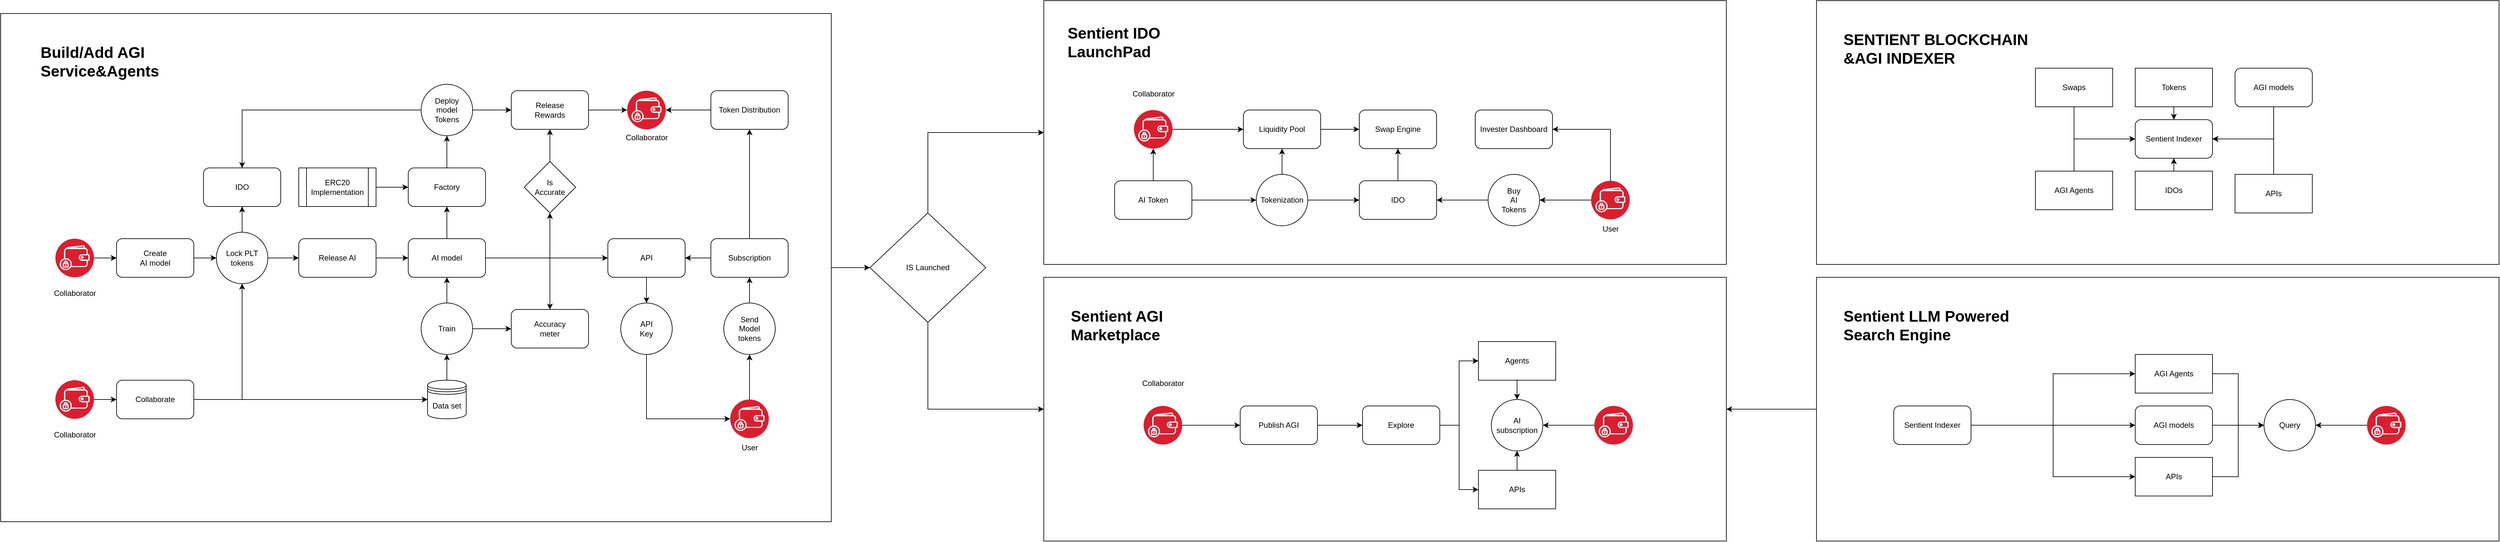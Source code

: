 <mxfile version="24.2.5" type="github">
  <diagram name="Page-1" id="YrOskQe17YLazxtHrfp5">
    <mxGraphModel dx="6420" dy="2750" grid="1" gridSize="10" guides="1" tooltips="1" connect="1" arrows="1" fold="1" page="1" pageScale="1" pageWidth="850" pageHeight="1100" math="0" shadow="0">
      <root>
        <mxCell id="0" />
        <mxCell id="1" parent="0" />
        <mxCell id="7WVFWJdHCGWR4x5RcrIQ-87" value="" style="rounded=0;whiteSpace=wrap;html=1;" vertex="1" parent="1">
          <mxGeometry x="820" y="130" width="1060" height="410" as="geometry" />
        </mxCell>
        <mxCell id="7WVFWJdHCGWR4x5RcrIQ-122" value="" style="edgeStyle=orthogonalEdgeStyle;rounded=0;orthogonalLoop=1;jettySize=auto;html=1;" edge="1" parent="1" source="7WVFWJdHCGWR4x5RcrIQ-3" target="7WVFWJdHCGWR4x5RcrIQ-63">
          <mxGeometry relative="1" as="geometry" />
        </mxCell>
        <mxCell id="7WVFWJdHCGWR4x5RcrIQ-3" value="" style="rounded=0;whiteSpace=wrap;html=1;" vertex="1" parent="1">
          <mxGeometry x="-800" y="150" width="1290" height="790" as="geometry" />
        </mxCell>
        <mxCell id="qkLTvaKcJclY-IIzOnDz-3" value="" style="edgeStyle=orthogonalEdgeStyle;rounded=0;orthogonalLoop=1;jettySize=auto;html=1;" parent="1" source="qkLTvaKcJclY-IIzOnDz-1" target="qkLTvaKcJclY-IIzOnDz-2" edge="1">
          <mxGeometry relative="1" as="geometry" />
        </mxCell>
        <mxCell id="qkLTvaKcJclY-IIzOnDz-1" value="Create&lt;br&gt;AI model" style="rounded=1;whiteSpace=wrap;html=1;" parent="1" vertex="1">
          <mxGeometry x="-620" y="500" width="120" height="60" as="geometry" />
        </mxCell>
        <mxCell id="qkLTvaKcJclY-IIzOnDz-36" value="" style="edgeStyle=orthogonalEdgeStyle;rounded=0;orthogonalLoop=1;jettySize=auto;html=1;" parent="1" source="qkLTvaKcJclY-IIzOnDz-2" target="qkLTvaKcJclY-IIzOnDz-34" edge="1">
          <mxGeometry relative="1" as="geometry" />
        </mxCell>
        <mxCell id="qkLTvaKcJclY-IIzOnDz-38" value="" style="edgeStyle=orthogonalEdgeStyle;rounded=0;orthogonalLoop=1;jettySize=auto;html=1;" parent="1" source="qkLTvaKcJclY-IIzOnDz-2" target="qkLTvaKcJclY-IIzOnDz-37" edge="1">
          <mxGeometry relative="1" as="geometry" />
        </mxCell>
        <mxCell id="qkLTvaKcJclY-IIzOnDz-2" value="Lock PLT tokens" style="ellipse;whiteSpace=wrap;html=1;aspect=fixed;" parent="1" vertex="1">
          <mxGeometry x="-465" y="490" width="80" height="80" as="geometry" />
        </mxCell>
        <mxCell id="qkLTvaKcJclY-IIzOnDz-5" style="edgeStyle=orthogonalEdgeStyle;rounded=0;orthogonalLoop=1;jettySize=auto;html=1;" parent="1" source="qkLTvaKcJclY-IIzOnDz-4" target="qkLTvaKcJclY-IIzOnDz-1" edge="1">
          <mxGeometry relative="1" as="geometry" />
        </mxCell>
        <mxCell id="qkLTvaKcJclY-IIzOnDz-4" value="" style="image;aspect=fixed;perimeter=ellipsePerimeter;html=1;align=center;shadow=0;dashed=0;fontColor=#4277BB;labelBackgroundColor=default;fontSize=12;spacingTop=3;image=img/lib/ibm/blockchain/wallet.svg;" parent="1" vertex="1">
          <mxGeometry x="-715" y="500" width="60" height="60" as="geometry" />
        </mxCell>
        <mxCell id="qkLTvaKcJclY-IIzOnDz-19" style="edgeStyle=orthogonalEdgeStyle;rounded=0;orthogonalLoop=1;jettySize=auto;html=1;" parent="1" source="qkLTvaKcJclY-IIzOnDz-6" target="qkLTvaKcJclY-IIzOnDz-15" edge="1">
          <mxGeometry relative="1" as="geometry" />
        </mxCell>
        <mxCell id="qkLTvaKcJclY-IIzOnDz-21" value="" style="edgeStyle=orthogonalEdgeStyle;rounded=0;orthogonalLoop=1;jettySize=auto;html=1;entryX=0.5;entryY=1;entryDx=0;entryDy=0;" parent="1" source="qkLTvaKcJclY-IIzOnDz-6" target="qkLTvaKcJclY-IIzOnDz-25" edge="1">
          <mxGeometry relative="1" as="geometry" />
        </mxCell>
        <mxCell id="qkLTvaKcJclY-IIzOnDz-42" style="edgeStyle=orthogonalEdgeStyle;rounded=0;orthogonalLoop=1;jettySize=auto;html=1;entryX=0;entryY=0.5;entryDx=0;entryDy=0;" parent="1" source="qkLTvaKcJclY-IIzOnDz-6" target="qkLTvaKcJclY-IIzOnDz-33" edge="1">
          <mxGeometry relative="1" as="geometry" />
        </mxCell>
        <mxCell id="qkLTvaKcJclY-IIzOnDz-6" value="AI model" style="rounded=1;whiteSpace=wrap;html=1;" parent="1" vertex="1">
          <mxGeometry x="-167" y="500" width="120" height="60" as="geometry" />
        </mxCell>
        <mxCell id="qkLTvaKcJclY-IIzOnDz-9" style="edgeStyle=orthogonalEdgeStyle;rounded=0;orthogonalLoop=1;jettySize=auto;html=1;entryX=0.5;entryY=1;entryDx=0;entryDy=0;" parent="1" source="qkLTvaKcJclY-IIzOnDz-10" target="qkLTvaKcJclY-IIzOnDz-2" edge="1">
          <mxGeometry relative="1" as="geometry">
            <mxPoint x="-380" y="610" as="targetPoint" />
          </mxGeometry>
        </mxCell>
        <mxCell id="qkLTvaKcJclY-IIzOnDz-8" value="" style="image;aspect=fixed;perimeter=ellipsePerimeter;html=1;align=center;shadow=0;dashed=0;fontColor=#4277BB;labelBackgroundColor=default;fontSize=12;spacingTop=3;image=img/lib/ibm/blockchain/wallet.svg;" parent="1" vertex="1">
          <mxGeometry x="-715" y="720" width="60" height="60" as="geometry" />
        </mxCell>
        <mxCell id="qkLTvaKcJclY-IIzOnDz-11" value="" style="edgeStyle=orthogonalEdgeStyle;rounded=0;orthogonalLoop=1;jettySize=auto;html=1;entryX=0;entryY=0.5;entryDx=0;entryDy=0;" parent="1" source="qkLTvaKcJclY-IIzOnDz-8" target="qkLTvaKcJclY-IIzOnDz-10" edge="1">
          <mxGeometry relative="1" as="geometry">
            <mxPoint x="-655" y="750" as="sourcePoint" />
            <mxPoint x="-315" y="680" as="targetPoint" />
          </mxGeometry>
        </mxCell>
        <mxCell id="qkLTvaKcJclY-IIzOnDz-14" style="edgeStyle=orthogonalEdgeStyle;rounded=0;orthogonalLoop=1;jettySize=auto;html=1;entryX=0;entryY=0.5;entryDx=0;entryDy=0;" parent="1" source="qkLTvaKcJclY-IIzOnDz-10" target="qkLTvaKcJclY-IIzOnDz-12" edge="1">
          <mxGeometry relative="1" as="geometry" />
        </mxCell>
        <mxCell id="qkLTvaKcJclY-IIzOnDz-10" value="Collaborate" style="rounded=1;whiteSpace=wrap;html=1;" parent="1" vertex="1">
          <mxGeometry x="-620" y="720" width="120" height="60" as="geometry" />
        </mxCell>
        <mxCell id="qkLTvaKcJclY-IIzOnDz-13" style="edgeStyle=orthogonalEdgeStyle;rounded=0;orthogonalLoop=1;jettySize=auto;html=1;entryX=0.5;entryY=1;entryDx=0;entryDy=0;" parent="1" source="qkLTvaKcJclY-IIzOnDz-12" target="qkLTvaKcJclY-IIzOnDz-16" edge="1">
          <mxGeometry relative="1" as="geometry" />
        </mxCell>
        <mxCell id="qkLTvaKcJclY-IIzOnDz-12" value="Data set" style="shape=datastore;whiteSpace=wrap;html=1;" parent="1" vertex="1">
          <mxGeometry x="-137" y="720" width="60" height="60" as="geometry" />
        </mxCell>
        <mxCell id="qkLTvaKcJclY-IIzOnDz-24" value="" style="edgeStyle=orthogonalEdgeStyle;rounded=0;orthogonalLoop=1;jettySize=auto;html=1;entryX=0.5;entryY=1;entryDx=0;entryDy=0;" parent="1" source="qkLTvaKcJclY-IIzOnDz-15" target="qkLTvaKcJclY-IIzOnDz-61" edge="1">
          <mxGeometry relative="1" as="geometry" />
        </mxCell>
        <mxCell id="qkLTvaKcJclY-IIzOnDz-15" value="Accuracy&lt;br&gt;meter" style="rounded=1;whiteSpace=wrap;html=1;" parent="1" vertex="1">
          <mxGeometry x="-7" y="610" width="120" height="60" as="geometry" />
        </mxCell>
        <mxCell id="qkLTvaKcJclY-IIzOnDz-17" value="" style="edgeStyle=orthogonalEdgeStyle;rounded=0;orthogonalLoop=1;jettySize=auto;html=1;" parent="1" source="qkLTvaKcJclY-IIzOnDz-16" target="qkLTvaKcJclY-IIzOnDz-6" edge="1">
          <mxGeometry relative="1" as="geometry" />
        </mxCell>
        <mxCell id="qkLTvaKcJclY-IIzOnDz-18" value="" style="edgeStyle=orthogonalEdgeStyle;rounded=0;orthogonalLoop=1;jettySize=auto;html=1;" parent="1" source="qkLTvaKcJclY-IIzOnDz-16" target="qkLTvaKcJclY-IIzOnDz-15" edge="1">
          <mxGeometry relative="1" as="geometry" />
        </mxCell>
        <mxCell id="qkLTvaKcJclY-IIzOnDz-16" value="Train" style="ellipse;whiteSpace=wrap;html=1;aspect=fixed;" parent="1" vertex="1">
          <mxGeometry x="-147" y="600" width="80" height="80" as="geometry" />
        </mxCell>
        <mxCell id="qkLTvaKcJclY-IIzOnDz-27" style="edgeStyle=orthogonalEdgeStyle;rounded=0;orthogonalLoop=1;jettySize=auto;html=1;" parent="1" source="qkLTvaKcJclY-IIzOnDz-20" target="qkLTvaKcJclY-IIzOnDz-23" edge="1">
          <mxGeometry relative="1" as="geometry" />
        </mxCell>
        <mxCell id="qkLTvaKcJclY-IIzOnDz-35" style="edgeStyle=orthogonalEdgeStyle;rounded=0;orthogonalLoop=1;jettySize=auto;html=1;entryX=0.5;entryY=0;entryDx=0;entryDy=0;" parent="1" source="qkLTvaKcJclY-IIzOnDz-20" target="qkLTvaKcJclY-IIzOnDz-34" edge="1">
          <mxGeometry relative="1" as="geometry" />
        </mxCell>
        <mxCell id="qkLTvaKcJclY-IIzOnDz-20" value="Deploy&lt;br&gt;model&lt;br&gt;Tokens" style="ellipse;whiteSpace=wrap;html=1;aspect=fixed;" parent="1" vertex="1">
          <mxGeometry x="-147" y="260" width="80" height="80" as="geometry" />
        </mxCell>
        <mxCell id="qkLTvaKcJclY-IIzOnDz-32" style="edgeStyle=orthogonalEdgeStyle;rounded=0;orthogonalLoop=1;jettySize=auto;html=1;entryX=0;entryY=0.5;entryDx=0;entryDy=0;" parent="1" source="qkLTvaKcJclY-IIzOnDz-23" target="qkLTvaKcJclY-IIzOnDz-28" edge="1">
          <mxGeometry relative="1" as="geometry" />
        </mxCell>
        <mxCell id="qkLTvaKcJclY-IIzOnDz-23" value="Release&lt;br&gt;Rewards" style="rounded=1;whiteSpace=wrap;html=1;" parent="1" vertex="1">
          <mxGeometry x="-7" y="270" width="120" height="60" as="geometry" />
        </mxCell>
        <mxCell id="qkLTvaKcJclY-IIzOnDz-26" value="" style="edgeStyle=orthogonalEdgeStyle;rounded=0;orthogonalLoop=1;jettySize=auto;html=1;" parent="1" source="qkLTvaKcJclY-IIzOnDz-25" target="qkLTvaKcJclY-IIzOnDz-20" edge="1">
          <mxGeometry relative="1" as="geometry" />
        </mxCell>
        <mxCell id="qkLTvaKcJclY-IIzOnDz-25" value="Factory" style="rounded=1;whiteSpace=wrap;html=1;" parent="1" vertex="1">
          <mxGeometry x="-167" y="390" width="120" height="60" as="geometry" />
        </mxCell>
        <mxCell id="qkLTvaKcJclY-IIzOnDz-28" value="" style="image;aspect=fixed;perimeter=ellipsePerimeter;html=1;align=center;shadow=0;dashed=0;fontColor=#4277BB;labelBackgroundColor=default;fontSize=12;spacingTop=3;image=img/lib/ibm/blockchain/wallet.svg;" parent="1" vertex="1">
          <mxGeometry x="173" y="270" width="60" height="60" as="geometry" />
        </mxCell>
        <mxCell id="qkLTvaKcJclY-IIzOnDz-30" value="Collaborator" style="text;html=1;align=center;verticalAlign=middle;resizable=0;points=[];autosize=1;strokeColor=none;fillColor=none;" parent="1" vertex="1">
          <mxGeometry x="158" y="328" width="90" height="30" as="geometry" />
        </mxCell>
        <mxCell id="qkLTvaKcJclY-IIzOnDz-55" value="" style="edgeStyle=orthogonalEdgeStyle;rounded=0;orthogonalLoop=1;jettySize=auto;html=1;" parent="1" source="qkLTvaKcJclY-IIzOnDz-33" target="qkLTvaKcJclY-IIzOnDz-53" edge="1">
          <mxGeometry relative="1" as="geometry" />
        </mxCell>
        <mxCell id="qkLTvaKcJclY-IIzOnDz-33" value="API" style="rounded=1;whiteSpace=wrap;html=1;" parent="1" vertex="1">
          <mxGeometry x="143" y="500" width="120" height="60" as="geometry" />
        </mxCell>
        <mxCell id="qkLTvaKcJclY-IIzOnDz-34" value="IDO" style="rounded=1;whiteSpace=wrap;html=1;" parent="1" vertex="1">
          <mxGeometry x="-485" y="390" width="120" height="60" as="geometry" />
        </mxCell>
        <mxCell id="qkLTvaKcJclY-IIzOnDz-39" value="" style="edgeStyle=orthogonalEdgeStyle;rounded=0;orthogonalLoop=1;jettySize=auto;html=1;" parent="1" source="qkLTvaKcJclY-IIzOnDz-37" target="qkLTvaKcJclY-IIzOnDz-6" edge="1">
          <mxGeometry relative="1" as="geometry" />
        </mxCell>
        <mxCell id="qkLTvaKcJclY-IIzOnDz-37" value="Release AI" style="rounded=1;whiteSpace=wrap;html=1;" parent="1" vertex="1">
          <mxGeometry x="-337" y="500" width="120" height="60" as="geometry" />
        </mxCell>
        <mxCell id="qkLTvaKcJclY-IIzOnDz-41" value="" style="edgeStyle=orthogonalEdgeStyle;rounded=0;orthogonalLoop=1;jettySize=auto;html=1;" parent="1" source="qkLTvaKcJclY-IIzOnDz-40" target="qkLTvaKcJclY-IIzOnDz-25" edge="1">
          <mxGeometry relative="1" as="geometry" />
        </mxCell>
        <mxCell id="qkLTvaKcJclY-IIzOnDz-40" value="ERC20&lt;br&gt;Implementation" style="shape=process;whiteSpace=wrap;html=1;backgroundOutline=1;" parent="1" vertex="1">
          <mxGeometry x="-337" y="390" width="120" height="60" as="geometry" />
        </mxCell>
        <mxCell id="qkLTvaKcJclY-IIzOnDz-43" value="Collaborator" style="text;html=1;align=center;verticalAlign=middle;resizable=0;points=[];autosize=1;strokeColor=none;fillColor=none;" parent="1" vertex="1">
          <mxGeometry x="-730" y="570" width="90" height="30" as="geometry" />
        </mxCell>
        <mxCell id="qkLTvaKcJclY-IIzOnDz-44" value="Collaborator" style="text;html=1;align=center;verticalAlign=middle;resizable=0;points=[];autosize=1;strokeColor=none;fillColor=none;" parent="1" vertex="1">
          <mxGeometry x="-730" y="790" width="90" height="30" as="geometry" />
        </mxCell>
        <mxCell id="qkLTvaKcJclY-IIzOnDz-51" value="" style="edgeStyle=orthogonalEdgeStyle;rounded=0;orthogonalLoop=1;jettySize=auto;html=1;" parent="1" source="qkLTvaKcJclY-IIzOnDz-45" target="qkLTvaKcJclY-IIzOnDz-48" edge="1">
          <mxGeometry relative="1" as="geometry" />
        </mxCell>
        <mxCell id="qkLTvaKcJclY-IIzOnDz-45" value="" style="image;aspect=fixed;perimeter=ellipsePerimeter;html=1;align=center;shadow=0;dashed=0;fontColor=#4277BB;labelBackgroundColor=default;fontSize=12;spacingTop=3;image=img/lib/ibm/blockchain/wallet.svg;" parent="1" vertex="1">
          <mxGeometry x="333" y="750" width="60" height="60" as="geometry" />
        </mxCell>
        <mxCell id="qkLTvaKcJclY-IIzOnDz-46" value="User" style="text;html=1;align=center;verticalAlign=middle;resizable=0;points=[];autosize=1;strokeColor=none;fillColor=none;" parent="1" vertex="1">
          <mxGeometry x="338" y="810" width="50" height="30" as="geometry" />
        </mxCell>
        <mxCell id="qkLTvaKcJclY-IIzOnDz-50" value="" style="edgeStyle=orthogonalEdgeStyle;rounded=0;orthogonalLoop=1;jettySize=auto;html=1;" parent="1" source="qkLTvaKcJclY-IIzOnDz-48" target="qkLTvaKcJclY-IIzOnDz-49" edge="1">
          <mxGeometry relative="1" as="geometry" />
        </mxCell>
        <mxCell id="qkLTvaKcJclY-IIzOnDz-48" value="Send&lt;br&gt;Model&lt;br&gt;tokens" style="ellipse;whiteSpace=wrap;html=1;aspect=fixed;" parent="1" vertex="1">
          <mxGeometry x="323" y="600" width="80" height="80" as="geometry" />
        </mxCell>
        <mxCell id="qkLTvaKcJclY-IIzOnDz-52" value="" style="edgeStyle=orthogonalEdgeStyle;rounded=0;orthogonalLoop=1;jettySize=auto;html=1;" parent="1" source="qkLTvaKcJclY-IIzOnDz-49" target="qkLTvaKcJclY-IIzOnDz-33" edge="1">
          <mxGeometry relative="1" as="geometry" />
        </mxCell>
        <mxCell id="qkLTvaKcJclY-IIzOnDz-60" style="edgeStyle=orthogonalEdgeStyle;rounded=0;orthogonalLoop=1;jettySize=auto;html=1;" parent="1" source="qkLTvaKcJclY-IIzOnDz-49" target="qkLTvaKcJclY-IIzOnDz-56" edge="1">
          <mxGeometry relative="1" as="geometry" />
        </mxCell>
        <mxCell id="qkLTvaKcJclY-IIzOnDz-49" value="Subscription" style="rounded=1;whiteSpace=wrap;html=1;" parent="1" vertex="1">
          <mxGeometry x="303" y="500" width="120" height="60" as="geometry" />
        </mxCell>
        <mxCell id="qkLTvaKcJclY-IIzOnDz-54" style="edgeStyle=orthogonalEdgeStyle;rounded=0;orthogonalLoop=1;jettySize=auto;html=1;entryX=0;entryY=0.5;entryDx=0;entryDy=0;" parent="1" source="qkLTvaKcJclY-IIzOnDz-53" target="qkLTvaKcJclY-IIzOnDz-45" edge="1">
          <mxGeometry relative="1" as="geometry">
            <Array as="points">
              <mxPoint x="203" y="780" />
            </Array>
          </mxGeometry>
        </mxCell>
        <mxCell id="qkLTvaKcJclY-IIzOnDz-53" value="API&lt;div&gt;Key&lt;/div&gt;" style="ellipse;whiteSpace=wrap;html=1;aspect=fixed;" parent="1" vertex="1">
          <mxGeometry x="163" y="600" width="80" height="80" as="geometry" />
        </mxCell>
        <mxCell id="qkLTvaKcJclY-IIzOnDz-59" style="edgeStyle=orthogonalEdgeStyle;rounded=0;orthogonalLoop=1;jettySize=auto;html=1;entryX=1;entryY=0.5;entryDx=0;entryDy=0;" parent="1" source="qkLTvaKcJclY-IIzOnDz-56" target="qkLTvaKcJclY-IIzOnDz-28" edge="1">
          <mxGeometry relative="1" as="geometry" />
        </mxCell>
        <mxCell id="qkLTvaKcJclY-IIzOnDz-56" value="Token Distribution" style="rounded=1;whiteSpace=wrap;html=1;" parent="1" vertex="1">
          <mxGeometry x="303" y="270" width="120" height="60" as="geometry" />
        </mxCell>
        <mxCell id="qkLTvaKcJclY-IIzOnDz-62" value="" style="edgeStyle=orthogonalEdgeStyle;rounded=0;orthogonalLoop=1;jettySize=auto;html=1;" parent="1" source="qkLTvaKcJclY-IIzOnDz-61" target="qkLTvaKcJclY-IIzOnDz-23" edge="1">
          <mxGeometry relative="1" as="geometry" />
        </mxCell>
        <mxCell id="qkLTvaKcJclY-IIzOnDz-61" value="Is&lt;br&gt;Accurate" style="rhombus;whiteSpace=wrap;html=1;" parent="1" vertex="1">
          <mxGeometry x="13" y="380" width="80" height="80" as="geometry" />
        </mxCell>
        <mxCell id="7WVFWJdHCGWR4x5RcrIQ-4" value="&lt;h1 data-sider-select-id=&quot;e4210c2a-4dbf-400c-a83d-89aa98bebfcc&quot; style=&quot;margin-top: 0px;&quot;&gt;Build/Add AGI Service&amp;amp;Agents&lt;/h1&gt;&lt;p data-sider-select-id=&quot;8589882d-de80-4ce1-a343-e9b3bcd66666&quot;&gt;&lt;br&gt;&lt;/p&gt;" style="text;html=1;whiteSpace=wrap;overflow=hidden;rounded=0;" vertex="1" parent="1">
          <mxGeometry x="-740" y="190" width="210" height="80" as="geometry" />
        </mxCell>
        <mxCell id="7WVFWJdHCGWR4x5RcrIQ-123" style="edgeStyle=orthogonalEdgeStyle;rounded=0;orthogonalLoop=1;jettySize=auto;html=1;" edge="1" parent="1" source="7WVFWJdHCGWR4x5RcrIQ-63" target="7WVFWJdHCGWR4x5RcrIQ-87">
          <mxGeometry relative="1" as="geometry">
            <Array as="points">
              <mxPoint x="640" y="335" />
            </Array>
          </mxGeometry>
        </mxCell>
        <mxCell id="7WVFWJdHCGWR4x5RcrIQ-124" style="edgeStyle=orthogonalEdgeStyle;rounded=0;orthogonalLoop=1;jettySize=auto;html=1;" edge="1" parent="1" source="7WVFWJdHCGWR4x5RcrIQ-63" target="7WVFWJdHCGWR4x5RcrIQ-89">
          <mxGeometry relative="1" as="geometry">
            <Array as="points">
              <mxPoint x="640" y="765" />
            </Array>
          </mxGeometry>
        </mxCell>
        <mxCell id="7WVFWJdHCGWR4x5RcrIQ-63" value="IS Launched" style="rhombus;whiteSpace=wrap;html=1;" vertex="1" parent="1">
          <mxGeometry x="550" y="460" width="180" height="170" as="geometry" />
        </mxCell>
        <mxCell id="7WVFWJdHCGWR4x5RcrIQ-66" value="" style="edgeStyle=orthogonalEdgeStyle;rounded=0;orthogonalLoop=1;jettySize=auto;html=1;" edge="1" parent="1" source="7WVFWJdHCGWR4x5RcrIQ-64" target="7WVFWJdHCGWR4x5RcrIQ-65">
          <mxGeometry relative="1" as="geometry" />
        </mxCell>
        <mxCell id="7WVFWJdHCGWR4x5RcrIQ-86" value="" style="edgeStyle=orthogonalEdgeStyle;rounded=0;orthogonalLoop=1;jettySize=auto;html=1;" edge="1" parent="1" source="7WVFWJdHCGWR4x5RcrIQ-64" target="7WVFWJdHCGWR4x5RcrIQ-82">
          <mxGeometry relative="1" as="geometry" />
        </mxCell>
        <mxCell id="7WVFWJdHCGWR4x5RcrIQ-64" value="AI Token" style="rounded=1;whiteSpace=wrap;html=1;" vertex="1" parent="1">
          <mxGeometry x="930" y="410" width="120" height="60" as="geometry" />
        </mxCell>
        <mxCell id="7WVFWJdHCGWR4x5RcrIQ-68" value="" style="edgeStyle=orthogonalEdgeStyle;rounded=0;orthogonalLoop=1;jettySize=auto;html=1;" edge="1" parent="1" source="7WVFWJdHCGWR4x5RcrIQ-65" target="7WVFWJdHCGWR4x5RcrIQ-67">
          <mxGeometry relative="1" as="geometry" />
        </mxCell>
        <mxCell id="7WVFWJdHCGWR4x5RcrIQ-75" value="" style="edgeStyle=orthogonalEdgeStyle;rounded=0;orthogonalLoop=1;jettySize=auto;html=1;" edge="1" parent="1" source="7WVFWJdHCGWR4x5RcrIQ-65" target="7WVFWJdHCGWR4x5RcrIQ-72">
          <mxGeometry relative="1" as="geometry" />
        </mxCell>
        <mxCell id="7WVFWJdHCGWR4x5RcrIQ-65" value="Tokenization" style="ellipse;whiteSpace=wrap;html=1;rounded=1;" vertex="1" parent="1">
          <mxGeometry x="1150" y="400" width="80" height="80" as="geometry" />
        </mxCell>
        <mxCell id="7WVFWJdHCGWR4x5RcrIQ-77" value="" style="edgeStyle=orthogonalEdgeStyle;rounded=0;orthogonalLoop=1;jettySize=auto;html=1;" edge="1" parent="1" source="7WVFWJdHCGWR4x5RcrIQ-67" target="7WVFWJdHCGWR4x5RcrIQ-73">
          <mxGeometry relative="1" as="geometry" />
        </mxCell>
        <mxCell id="7WVFWJdHCGWR4x5RcrIQ-67" value="IDO" style="whiteSpace=wrap;html=1;rounded=1;" vertex="1" parent="1">
          <mxGeometry x="1310" y="410" width="120" height="60" as="geometry" />
        </mxCell>
        <mxCell id="7WVFWJdHCGWR4x5RcrIQ-71" style="edgeStyle=orthogonalEdgeStyle;rounded=0;orthogonalLoop=1;jettySize=auto;html=1;entryX=1;entryY=0.5;entryDx=0;entryDy=0;" edge="1" parent="1" source="7WVFWJdHCGWR4x5RcrIQ-70" target="7WVFWJdHCGWR4x5RcrIQ-67">
          <mxGeometry relative="1" as="geometry" />
        </mxCell>
        <mxCell id="7WVFWJdHCGWR4x5RcrIQ-70" value="Buy&lt;br&gt;AI&lt;div&gt;Tokens&lt;/div&gt;" style="ellipse;whiteSpace=wrap;html=1;aspect=fixed;" vertex="1" parent="1">
          <mxGeometry x="1510" y="400" width="80" height="80" as="geometry" />
        </mxCell>
        <mxCell id="7WVFWJdHCGWR4x5RcrIQ-76" value="" style="edgeStyle=orthogonalEdgeStyle;rounded=0;orthogonalLoop=1;jettySize=auto;html=1;" edge="1" parent="1" source="7WVFWJdHCGWR4x5RcrIQ-72" target="7WVFWJdHCGWR4x5RcrIQ-73">
          <mxGeometry relative="1" as="geometry" />
        </mxCell>
        <mxCell id="7WVFWJdHCGWR4x5RcrIQ-72" value="Liquidity Pool" style="rounded=1;whiteSpace=wrap;html=1;" vertex="1" parent="1">
          <mxGeometry x="1130" y="300" width="120" height="60" as="geometry" />
        </mxCell>
        <mxCell id="7WVFWJdHCGWR4x5RcrIQ-73" value="Swap Engine" style="rounded=1;whiteSpace=wrap;html=1;" vertex="1" parent="1">
          <mxGeometry x="1310" y="300" width="120" height="60" as="geometry" />
        </mxCell>
        <mxCell id="7WVFWJdHCGWR4x5RcrIQ-74" value="Invester Dashboard" style="rounded=1;whiteSpace=wrap;html=1;" vertex="1" parent="1">
          <mxGeometry x="1490" y="300" width="120" height="60" as="geometry" />
        </mxCell>
        <mxCell id="7WVFWJdHCGWR4x5RcrIQ-80" value="" style="edgeStyle=orthogonalEdgeStyle;rounded=0;orthogonalLoop=1;jettySize=auto;html=1;" edge="1" parent="1" source="7WVFWJdHCGWR4x5RcrIQ-78" target="7WVFWJdHCGWR4x5RcrIQ-70">
          <mxGeometry relative="1" as="geometry" />
        </mxCell>
        <mxCell id="7WVFWJdHCGWR4x5RcrIQ-81" style="edgeStyle=orthogonalEdgeStyle;rounded=0;orthogonalLoop=1;jettySize=auto;html=1;entryX=1;entryY=0.5;entryDx=0;entryDy=0;" edge="1" parent="1" source="7WVFWJdHCGWR4x5RcrIQ-78" target="7WVFWJdHCGWR4x5RcrIQ-74">
          <mxGeometry relative="1" as="geometry">
            <Array as="points">
              <mxPoint x="1700" y="330" />
            </Array>
          </mxGeometry>
        </mxCell>
        <mxCell id="7WVFWJdHCGWR4x5RcrIQ-78" value="" style="image;aspect=fixed;perimeter=ellipsePerimeter;html=1;align=center;shadow=0;dashed=0;fontColor=#4277BB;labelBackgroundColor=default;fontSize=12;spacingTop=3;image=img/lib/ibm/blockchain/wallet.svg;" vertex="1" parent="1">
          <mxGeometry x="1670" y="410" width="60" height="60" as="geometry" />
        </mxCell>
        <mxCell id="7WVFWJdHCGWR4x5RcrIQ-79" value="User" style="text;html=1;align=center;verticalAlign=middle;resizable=0;points=[];autosize=1;strokeColor=none;fillColor=none;" vertex="1" parent="1">
          <mxGeometry x="1675" y="470" width="50" height="30" as="geometry" />
        </mxCell>
        <mxCell id="7WVFWJdHCGWR4x5RcrIQ-85" value="" style="edgeStyle=orthogonalEdgeStyle;rounded=0;orthogonalLoop=1;jettySize=auto;html=1;" edge="1" parent="1" source="7WVFWJdHCGWR4x5RcrIQ-82" target="7WVFWJdHCGWR4x5RcrIQ-72">
          <mxGeometry relative="1" as="geometry" />
        </mxCell>
        <mxCell id="7WVFWJdHCGWR4x5RcrIQ-82" value="" style="image;aspect=fixed;perimeter=ellipsePerimeter;html=1;align=center;shadow=0;dashed=0;fontColor=#4277BB;labelBackgroundColor=default;fontSize=12;spacingTop=3;image=img/lib/ibm/blockchain/wallet.svg;" vertex="1" parent="1">
          <mxGeometry x="960" y="300" width="60" height="60" as="geometry" />
        </mxCell>
        <mxCell id="7WVFWJdHCGWR4x5RcrIQ-83" value="Collaborator" style="text;html=1;align=center;verticalAlign=middle;resizable=0;points=[];autosize=1;strokeColor=none;fillColor=none;" vertex="1" parent="1">
          <mxGeometry x="945" y="260" width="90" height="30" as="geometry" />
        </mxCell>
        <mxCell id="7WVFWJdHCGWR4x5RcrIQ-88" value="&lt;h1 data-sider-select-id=&quot;44fe3b09-11c1-40cd-ba5c-795bae3fb748&quot; style=&quot;margin-top: 0px;&quot;&gt;Sentient IDO LaunchPad&lt;/h1&gt;&lt;p data-sider-select-id=&quot;366579be-11a3-409e-85b7-47fa6a781dc0&quot;&gt;&lt;br&gt;&lt;/p&gt;" style="text;html=1;whiteSpace=wrap;overflow=hidden;rounded=0;" vertex="1" parent="1">
          <mxGeometry x="855" y="160" width="180" height="70" as="geometry" />
        </mxCell>
        <mxCell id="7WVFWJdHCGWR4x5RcrIQ-89" value="" style="rounded=0;whiteSpace=wrap;html=1;" vertex="1" parent="1">
          <mxGeometry x="820" y="560" width="1060" height="410" as="geometry" />
        </mxCell>
        <mxCell id="7WVFWJdHCGWR4x5RcrIQ-119" style="edgeStyle=orthogonalEdgeStyle;rounded=0;orthogonalLoop=1;jettySize=auto;html=1;entryX=0;entryY=0.5;entryDx=0;entryDy=0;" edge="1" parent="1" source="7WVFWJdHCGWR4x5RcrIQ-101" target="7WVFWJdHCGWR4x5RcrIQ-117">
          <mxGeometry relative="1" as="geometry" />
        </mxCell>
        <mxCell id="7WVFWJdHCGWR4x5RcrIQ-120" style="edgeStyle=orthogonalEdgeStyle;rounded=0;orthogonalLoop=1;jettySize=auto;html=1;entryX=0;entryY=0.5;entryDx=0;entryDy=0;" edge="1" parent="1" source="7WVFWJdHCGWR4x5RcrIQ-101" target="7WVFWJdHCGWR4x5RcrIQ-116">
          <mxGeometry relative="1" as="geometry" />
        </mxCell>
        <mxCell id="7WVFWJdHCGWR4x5RcrIQ-101" value="Explore" style="rounded=1;whiteSpace=wrap;html=1;" vertex="1" parent="1">
          <mxGeometry x="1315" y="760" width="120" height="60" as="geometry" />
        </mxCell>
        <mxCell id="7WVFWJdHCGWR4x5RcrIQ-138" value="" style="edgeStyle=orthogonalEdgeStyle;rounded=0;orthogonalLoop=1;jettySize=auto;html=1;" edge="1" parent="1" source="7WVFWJdHCGWR4x5RcrIQ-106" target="7WVFWJdHCGWR4x5RcrIQ-114">
          <mxGeometry relative="1" as="geometry" />
        </mxCell>
        <mxCell id="7WVFWJdHCGWR4x5RcrIQ-106" value="" style="image;aspect=fixed;perimeter=ellipsePerimeter;html=1;align=center;shadow=0;dashed=0;fontColor=#4277BB;labelBackgroundColor=default;fontSize=12;spacingTop=3;image=img/lib/ibm/blockchain/wallet.svg;" vertex="1" parent="1">
          <mxGeometry x="1675" y="760" width="60" height="60" as="geometry" />
        </mxCell>
        <mxCell id="7WVFWJdHCGWR4x5RcrIQ-121" value="" style="edgeStyle=orthogonalEdgeStyle;rounded=0;orthogonalLoop=1;jettySize=auto;html=1;" edge="1" parent="1" source="7WVFWJdHCGWR4x5RcrIQ-109" target="7WVFWJdHCGWR4x5RcrIQ-112">
          <mxGeometry relative="1" as="geometry" />
        </mxCell>
        <mxCell id="7WVFWJdHCGWR4x5RcrIQ-109" value="" style="image;aspect=fixed;perimeter=ellipsePerimeter;html=1;align=center;shadow=0;dashed=0;fontColor=#4277BB;labelBackgroundColor=default;fontSize=12;spacingTop=3;image=img/lib/ibm/blockchain/wallet.svg;" vertex="1" parent="1">
          <mxGeometry x="975" y="760" width="60" height="60" as="geometry" />
        </mxCell>
        <mxCell id="7WVFWJdHCGWR4x5RcrIQ-110" value="Collaborator" style="text;html=1;align=center;verticalAlign=middle;resizable=0;points=[];autosize=1;strokeColor=none;fillColor=none;" vertex="1" parent="1">
          <mxGeometry x="960" y="710" width="90" height="30" as="geometry" />
        </mxCell>
        <mxCell id="7WVFWJdHCGWR4x5RcrIQ-111" value="&lt;h1 data-sider-select-id=&quot;44fe3b09-11c1-40cd-ba5c-795bae3fb748&quot; style=&quot;margin-top: 0px;&quot;&gt;Sentient AGI Marketplace&lt;/h1&gt;&lt;p data-sider-select-id=&quot;366579be-11a3-409e-85b7-47fa6a781dc0&quot;&gt;&lt;br&gt;&lt;/p&gt;" style="text;html=1;whiteSpace=wrap;overflow=hidden;rounded=0;" vertex="1" parent="1">
          <mxGeometry x="860" y="600" width="180" height="70" as="geometry" />
        </mxCell>
        <mxCell id="7WVFWJdHCGWR4x5RcrIQ-142" value="" style="edgeStyle=orthogonalEdgeStyle;rounded=0;orthogonalLoop=1;jettySize=auto;html=1;" edge="1" parent="1" source="7WVFWJdHCGWR4x5RcrIQ-112" target="7WVFWJdHCGWR4x5RcrIQ-101">
          <mxGeometry relative="1" as="geometry" />
        </mxCell>
        <mxCell id="7WVFWJdHCGWR4x5RcrIQ-112" value="Publish AGI" style="rounded=1;whiteSpace=wrap;html=1;" vertex="1" parent="1">
          <mxGeometry x="1125" y="760" width="120" height="60" as="geometry" />
        </mxCell>
        <mxCell id="7WVFWJdHCGWR4x5RcrIQ-114" value="AI subscription" style="ellipse;whiteSpace=wrap;html=1;aspect=fixed;" vertex="1" parent="1">
          <mxGeometry x="1515" y="750" width="80" height="80" as="geometry" />
        </mxCell>
        <mxCell id="7WVFWJdHCGWR4x5RcrIQ-139" value="" style="edgeStyle=orthogonalEdgeStyle;rounded=0;orthogonalLoop=1;jettySize=auto;html=1;" edge="1" parent="1" source="7WVFWJdHCGWR4x5RcrIQ-116" target="7WVFWJdHCGWR4x5RcrIQ-114">
          <mxGeometry relative="1" as="geometry" />
        </mxCell>
        <mxCell id="7WVFWJdHCGWR4x5RcrIQ-116" value="APIs" style="rounded=0;whiteSpace=wrap;html=1;" vertex="1" parent="1">
          <mxGeometry x="1495" y="860" width="120" height="60" as="geometry" />
        </mxCell>
        <mxCell id="7WVFWJdHCGWR4x5RcrIQ-140" value="" style="edgeStyle=orthogonalEdgeStyle;rounded=0;orthogonalLoop=1;jettySize=auto;html=1;" edge="1" parent="1" source="7WVFWJdHCGWR4x5RcrIQ-117" target="7WVFWJdHCGWR4x5RcrIQ-114">
          <mxGeometry relative="1" as="geometry" />
        </mxCell>
        <mxCell id="7WVFWJdHCGWR4x5RcrIQ-117" value="Agents" style="rounded=0;whiteSpace=wrap;html=1;" vertex="1" parent="1">
          <mxGeometry x="1495" y="660" width="120" height="60" as="geometry" />
        </mxCell>
        <mxCell id="7WVFWJdHCGWR4x5RcrIQ-179" style="edgeStyle=orthogonalEdgeStyle;rounded=0;orthogonalLoop=1;jettySize=auto;html=1;entryX=1;entryY=0.5;entryDx=0;entryDy=0;" edge="1" parent="1" source="7WVFWJdHCGWR4x5RcrIQ-125" target="7WVFWJdHCGWR4x5RcrIQ-89">
          <mxGeometry relative="1" as="geometry" />
        </mxCell>
        <mxCell id="7WVFWJdHCGWR4x5RcrIQ-125" value="" style="rounded=0;whiteSpace=wrap;html=1;" vertex="1" parent="1">
          <mxGeometry x="2020" y="560" width="1060" height="410" as="geometry" />
        </mxCell>
        <mxCell id="7WVFWJdHCGWR4x5RcrIQ-147" value="" style="edgeStyle=orthogonalEdgeStyle;rounded=0;orthogonalLoop=1;jettySize=auto;html=1;" edge="1" parent="1" source="7WVFWJdHCGWR4x5RcrIQ-128" target="7WVFWJdHCGWR4x5RcrIQ-135">
          <mxGeometry relative="1" as="geometry" />
        </mxCell>
        <mxCell id="7WVFWJdHCGWR4x5RcrIQ-128" value="AGI models" style="rounded=1;whiteSpace=wrap;html=1;" vertex="1" parent="1">
          <mxGeometry x="2515" y="760" width="120" height="60" as="geometry" />
        </mxCell>
        <mxCell id="7WVFWJdHCGWR4x5RcrIQ-145" value="" style="edgeStyle=orthogonalEdgeStyle;rounded=0;orthogonalLoop=1;jettySize=auto;html=1;" edge="1" parent="1" source="7WVFWJdHCGWR4x5RcrIQ-129" target="7WVFWJdHCGWR4x5RcrIQ-135">
          <mxGeometry relative="1" as="geometry" />
        </mxCell>
        <mxCell id="7WVFWJdHCGWR4x5RcrIQ-129" value="" style="image;aspect=fixed;perimeter=ellipsePerimeter;html=1;align=center;shadow=0;dashed=0;fontColor=#4277BB;labelBackgroundColor=default;fontSize=12;spacingTop=3;image=img/lib/ibm/blockchain/wallet.svg;" vertex="1" parent="1">
          <mxGeometry x="2875" y="760" width="60" height="60" as="geometry" />
        </mxCell>
        <mxCell id="7WVFWJdHCGWR4x5RcrIQ-133" value="&lt;h1 data-sider-select-id=&quot;44fe3b09-11c1-40cd-ba5c-795bae3fb748&quot; style=&quot;margin-top: 0px;&quot;&gt;Sentient LLM Powered Search Engine&lt;/h1&gt;" style="text;html=1;whiteSpace=wrap;overflow=hidden;rounded=0;" vertex="1" parent="1">
          <mxGeometry x="2060" y="600" width="280" height="70" as="geometry" />
        </mxCell>
        <mxCell id="7WVFWJdHCGWR4x5RcrIQ-141" value="" style="edgeStyle=orthogonalEdgeStyle;rounded=0;orthogonalLoop=1;jettySize=auto;html=1;" edge="1" parent="1" source="7WVFWJdHCGWR4x5RcrIQ-134" target="7WVFWJdHCGWR4x5RcrIQ-128">
          <mxGeometry relative="1" as="geometry" />
        </mxCell>
        <mxCell id="7WVFWJdHCGWR4x5RcrIQ-143" style="edgeStyle=orthogonalEdgeStyle;rounded=0;orthogonalLoop=1;jettySize=auto;html=1;entryX=0;entryY=0.5;entryDx=0;entryDy=0;" edge="1" parent="1" source="7WVFWJdHCGWR4x5RcrIQ-134" target="7WVFWJdHCGWR4x5RcrIQ-137">
          <mxGeometry relative="1" as="geometry" />
        </mxCell>
        <mxCell id="7WVFWJdHCGWR4x5RcrIQ-144" style="edgeStyle=orthogonalEdgeStyle;rounded=0;orthogonalLoop=1;jettySize=auto;html=1;entryX=0;entryY=0.5;entryDx=0;entryDy=0;" edge="1" parent="1" source="7WVFWJdHCGWR4x5RcrIQ-134" target="7WVFWJdHCGWR4x5RcrIQ-136">
          <mxGeometry relative="1" as="geometry" />
        </mxCell>
        <mxCell id="7WVFWJdHCGWR4x5RcrIQ-134" value="Sentient Indexer" style="rounded=1;whiteSpace=wrap;html=1;" vertex="1" parent="1">
          <mxGeometry x="2140" y="760" width="120" height="60" as="geometry" />
        </mxCell>
        <mxCell id="7WVFWJdHCGWR4x5RcrIQ-135" value="Query" style="ellipse;whiteSpace=wrap;html=1;aspect=fixed;" vertex="1" parent="1">
          <mxGeometry x="2715" y="750" width="80" height="80" as="geometry" />
        </mxCell>
        <mxCell id="7WVFWJdHCGWR4x5RcrIQ-148" style="edgeStyle=orthogonalEdgeStyle;rounded=0;orthogonalLoop=1;jettySize=auto;html=1;entryX=0;entryY=0.5;entryDx=0;entryDy=0;" edge="1" parent="1" source="7WVFWJdHCGWR4x5RcrIQ-136" target="7WVFWJdHCGWR4x5RcrIQ-135">
          <mxGeometry relative="1" as="geometry" />
        </mxCell>
        <mxCell id="7WVFWJdHCGWR4x5RcrIQ-136" value="APIs" style="rounded=0;whiteSpace=wrap;html=1;" vertex="1" parent="1">
          <mxGeometry x="2515" y="840" width="120" height="60" as="geometry" />
        </mxCell>
        <mxCell id="7WVFWJdHCGWR4x5RcrIQ-146" style="edgeStyle=orthogonalEdgeStyle;rounded=0;orthogonalLoop=1;jettySize=auto;html=1;entryX=0;entryY=0.5;entryDx=0;entryDy=0;" edge="1" parent="1" source="7WVFWJdHCGWR4x5RcrIQ-137" target="7WVFWJdHCGWR4x5RcrIQ-135">
          <mxGeometry relative="1" as="geometry" />
        </mxCell>
        <mxCell id="7WVFWJdHCGWR4x5RcrIQ-137" value="AGI Agents" style="rounded=0;whiteSpace=wrap;html=1;" vertex="1" parent="1">
          <mxGeometry x="2515" y="680" width="120" height="60" as="geometry" />
        </mxCell>
        <mxCell id="7WVFWJdHCGWR4x5RcrIQ-149" value="" style="rounded=0;whiteSpace=wrap;html=1;" vertex="1" parent="1">
          <mxGeometry x="2020" y="130" width="1060" height="410" as="geometry" />
        </mxCell>
        <mxCell id="7WVFWJdHCGWR4x5RcrIQ-176" style="edgeStyle=orthogonalEdgeStyle;rounded=0;orthogonalLoop=1;jettySize=auto;html=1;entryX=1;entryY=0.5;entryDx=0;entryDy=0;" edge="1" parent="1" source="7WVFWJdHCGWR4x5RcrIQ-151" target="7WVFWJdHCGWR4x5RcrIQ-158">
          <mxGeometry relative="1" as="geometry">
            <Array as="points">
              <mxPoint x="2730" y="345" />
            </Array>
          </mxGeometry>
        </mxCell>
        <mxCell id="7WVFWJdHCGWR4x5RcrIQ-151" value="AGI models" style="rounded=1;whiteSpace=wrap;html=1;" vertex="1" parent="1">
          <mxGeometry x="2670" y="235" width="120" height="60" as="geometry" />
        </mxCell>
        <mxCell id="7WVFWJdHCGWR4x5RcrIQ-154" value="&lt;h1 data-sider-select-id=&quot;44fe3b09-11c1-40cd-ba5c-795bae3fb748&quot; style=&quot;margin-top: 0px;&quot;&gt;SENTIENT BLOCKCHAIN &amp;amp;AGI INDEXER&lt;/h1&gt;" style="text;html=1;whiteSpace=wrap;overflow=hidden;rounded=0;" vertex="1" parent="1">
          <mxGeometry x="2060" y="170" width="300" height="70" as="geometry" />
        </mxCell>
        <mxCell id="7WVFWJdHCGWR4x5RcrIQ-158" value="Sentient Indexer" style="rounded=1;whiteSpace=wrap;html=1;" vertex="1" parent="1">
          <mxGeometry x="2515" y="315" width="120" height="60" as="geometry" />
        </mxCell>
        <mxCell id="7WVFWJdHCGWR4x5RcrIQ-175" style="edgeStyle=orthogonalEdgeStyle;rounded=0;orthogonalLoop=1;jettySize=auto;html=1;entryX=1;entryY=0.5;entryDx=0;entryDy=0;" edge="1" parent="1" source="7WVFWJdHCGWR4x5RcrIQ-161" target="7WVFWJdHCGWR4x5RcrIQ-158">
          <mxGeometry relative="1" as="geometry">
            <Array as="points">
              <mxPoint x="2730" y="345" />
            </Array>
          </mxGeometry>
        </mxCell>
        <mxCell id="7WVFWJdHCGWR4x5RcrIQ-161" value="APIs" style="rounded=0;whiteSpace=wrap;html=1;" vertex="1" parent="1">
          <mxGeometry x="2670" y="400" width="120" height="60" as="geometry" />
        </mxCell>
        <mxCell id="7WVFWJdHCGWR4x5RcrIQ-178" style="edgeStyle=orthogonalEdgeStyle;rounded=0;orthogonalLoop=1;jettySize=auto;html=1;entryX=0;entryY=0.5;entryDx=0;entryDy=0;" edge="1" parent="1" source="7WVFWJdHCGWR4x5RcrIQ-163" target="7WVFWJdHCGWR4x5RcrIQ-158">
          <mxGeometry relative="1" as="geometry">
            <Array as="points">
              <mxPoint x="2420" y="345" />
            </Array>
          </mxGeometry>
        </mxCell>
        <mxCell id="7WVFWJdHCGWR4x5RcrIQ-163" value="AGI Agents" style="rounded=0;whiteSpace=wrap;html=1;" vertex="1" parent="1">
          <mxGeometry x="2360" y="395" width="120" height="60" as="geometry" />
        </mxCell>
        <mxCell id="7WVFWJdHCGWR4x5RcrIQ-172" style="edgeStyle=orthogonalEdgeStyle;rounded=0;orthogonalLoop=1;jettySize=auto;html=1;entryX=0.5;entryY=0;entryDx=0;entryDy=0;" edge="1" parent="1" source="7WVFWJdHCGWR4x5RcrIQ-164" target="7WVFWJdHCGWR4x5RcrIQ-158">
          <mxGeometry relative="1" as="geometry" />
        </mxCell>
        <mxCell id="7WVFWJdHCGWR4x5RcrIQ-164" value="Tokens" style="rounded=0;whiteSpace=wrap;html=1;" vertex="1" parent="1">
          <mxGeometry x="2515" y="235" width="120" height="60" as="geometry" />
        </mxCell>
        <mxCell id="7WVFWJdHCGWR4x5RcrIQ-177" style="edgeStyle=orthogonalEdgeStyle;rounded=0;orthogonalLoop=1;jettySize=auto;html=1;entryX=0;entryY=0.5;entryDx=0;entryDy=0;" edge="1" parent="1" source="7WVFWJdHCGWR4x5RcrIQ-165" target="7WVFWJdHCGWR4x5RcrIQ-158">
          <mxGeometry relative="1" as="geometry">
            <Array as="points">
              <mxPoint x="2420" y="345" />
            </Array>
          </mxGeometry>
        </mxCell>
        <mxCell id="7WVFWJdHCGWR4x5RcrIQ-165" value="Swaps" style="rounded=0;whiteSpace=wrap;html=1;" vertex="1" parent="1">
          <mxGeometry x="2360" y="235" width="120" height="60" as="geometry" />
        </mxCell>
        <mxCell id="7WVFWJdHCGWR4x5RcrIQ-174" style="edgeStyle=orthogonalEdgeStyle;rounded=0;orthogonalLoop=1;jettySize=auto;html=1;entryX=0.5;entryY=1;entryDx=0;entryDy=0;" edge="1" parent="1" source="7WVFWJdHCGWR4x5RcrIQ-166" target="7WVFWJdHCGWR4x5RcrIQ-158">
          <mxGeometry relative="1" as="geometry" />
        </mxCell>
        <mxCell id="7WVFWJdHCGWR4x5RcrIQ-166" value="IDOs" style="rounded=0;whiteSpace=wrap;html=1;" vertex="1" parent="1">
          <mxGeometry x="2515" y="395" width="120" height="60" as="geometry" />
        </mxCell>
      </root>
    </mxGraphModel>
  </diagram>
</mxfile>
